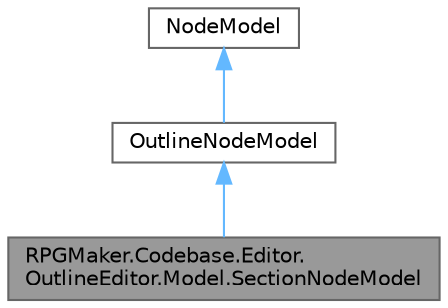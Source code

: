 digraph "RPGMaker.Codebase.Editor.OutlineEditor.Model.SectionNodeModel"
{
 // LATEX_PDF_SIZE
  bgcolor="transparent";
  edge [fontname=Helvetica,fontsize=10,labelfontname=Helvetica,labelfontsize=10];
  node [fontname=Helvetica,fontsize=10,shape=box,height=0.2,width=0.4];
  Node1 [id="Node000001",label="RPGMaker.Codebase.Editor.\lOutlineEditor.Model.SectionNodeModel",height=0.2,width=0.4,color="gray40", fillcolor="grey60", style="filled", fontcolor="black",tooltip="😁 区画ノード・モデル"];
  Node2 -> Node1 [id="edge1_Node000001_Node000002",dir="back",color="steelblue1",style="solid",tooltip=" "];
  Node2 [id="Node000002",label="OutlineNodeModel",height=0.2,width=0.4,color="gray40", fillcolor="white", style="filled",URL="$d0/dca/class_r_p_g_maker_1_1_codebase_1_1_editor_1_1_outline_editor_1_1_model_1_1_outline_node_model.html",tooltip="😁 輪郭ノード・モデル"];
  Node3 -> Node2 [id="edge2_Node000002_Node000003",dir="back",color="steelblue1",style="solid",tooltip=" "];
  Node3 [id="Node000003",label="NodeModel",height=0.2,width=0.4,color="gray40", fillcolor="white", style="filled",tooltip=" "];
}
